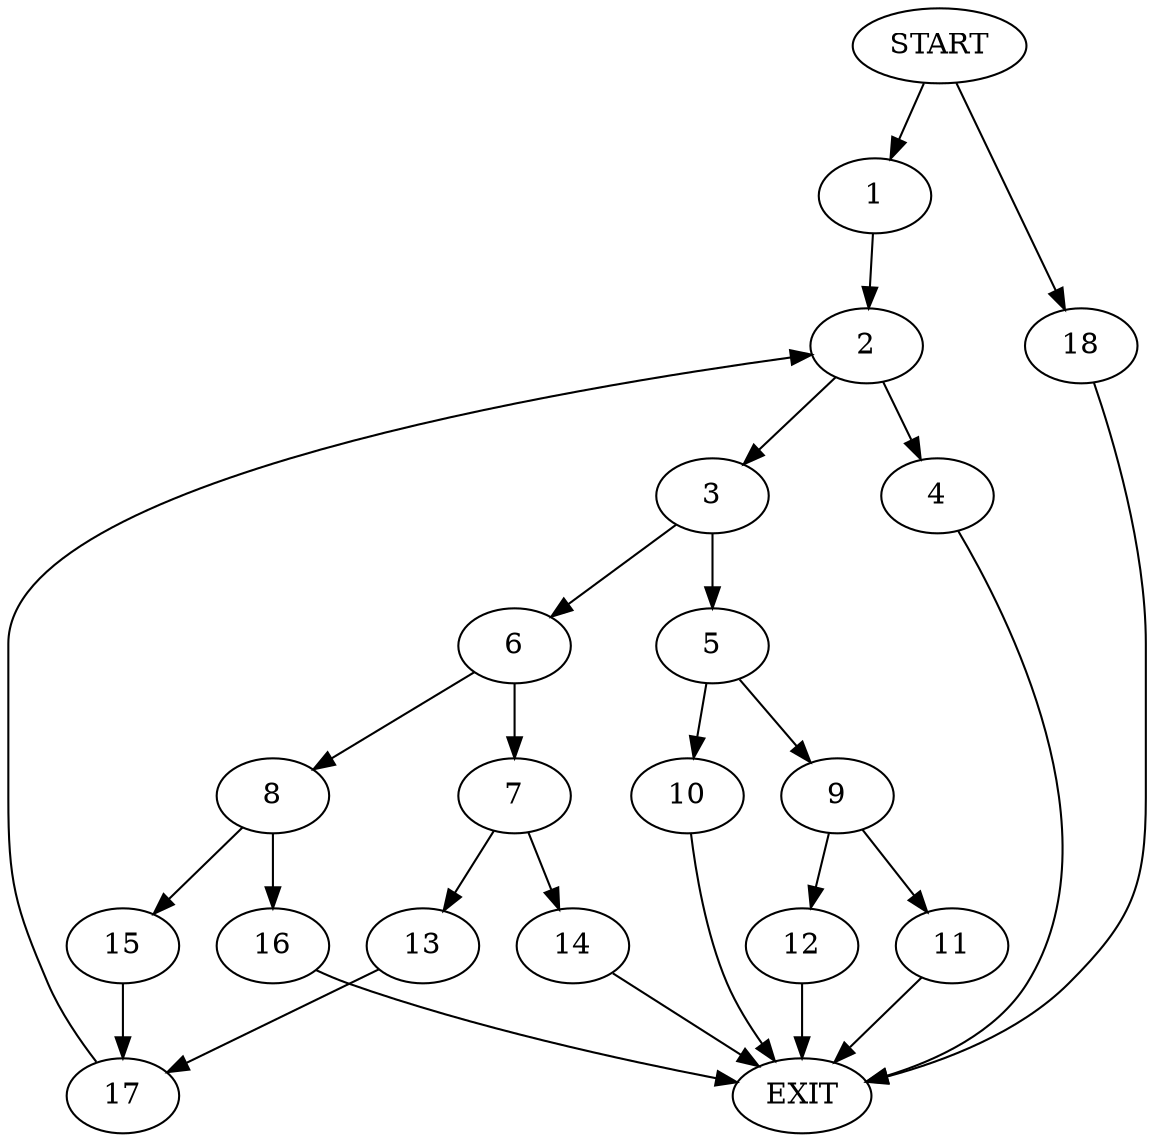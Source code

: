 digraph {
0 [label="START"]
19 [label="EXIT"]
0 -> 1
1 -> 2
2 -> 3
2 -> 4
3 -> 5
3 -> 6
4 -> 19
6 -> 7
6 -> 8
5 -> 9
5 -> 10
9 -> 11
9 -> 12
10 -> 19
11 -> 19
12 -> 19
7 -> 13
7 -> 14
8 -> 15
8 -> 16
14 -> 19
13 -> 17
17 -> 2
15 -> 17
16 -> 19
0 -> 18
18 -> 19
}
